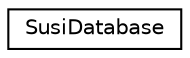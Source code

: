 digraph "Graphical Class Hierarchy"
{
 // LATEX_PDF_SIZE
  edge [fontname="Helvetica",fontsize="10",labelfontname="Helvetica",labelfontsize="10"];
  node [fontname="Helvetica",fontsize="10",shape=record];
  rankdir="LR";
  Node0 [label="SusiDatabase",height=0.2,width=0.4,color="black", fillcolor="white", style="filled",URL="$struct_susi_database.html",tooltip="Структора от таблици"];
}
